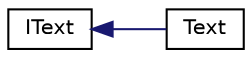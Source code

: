 digraph "Graphical Class Hierarchy"
{
 // LATEX_PDF_SIZE
  edge [fontname="Helvetica",fontsize="10",labelfontname="Helvetica",labelfontsize="10"];
  node [fontname="Helvetica",fontsize="10",shape=record];
  rankdir="LR";
  Node0 [label="IText",height=0.2,width=0.4,color="black", fillcolor="white", style="filled",URL="$class_i_text.html",tooltip=" "];
  Node0 -> Node1 [dir="back",color="midnightblue",fontsize="10",style="solid",fontname="Helvetica"];
  Node1 [label="Text",height=0.2,width=0.4,color="black", fillcolor="white", style="filled",URL="$class_text.html",tooltip=" "];
}
